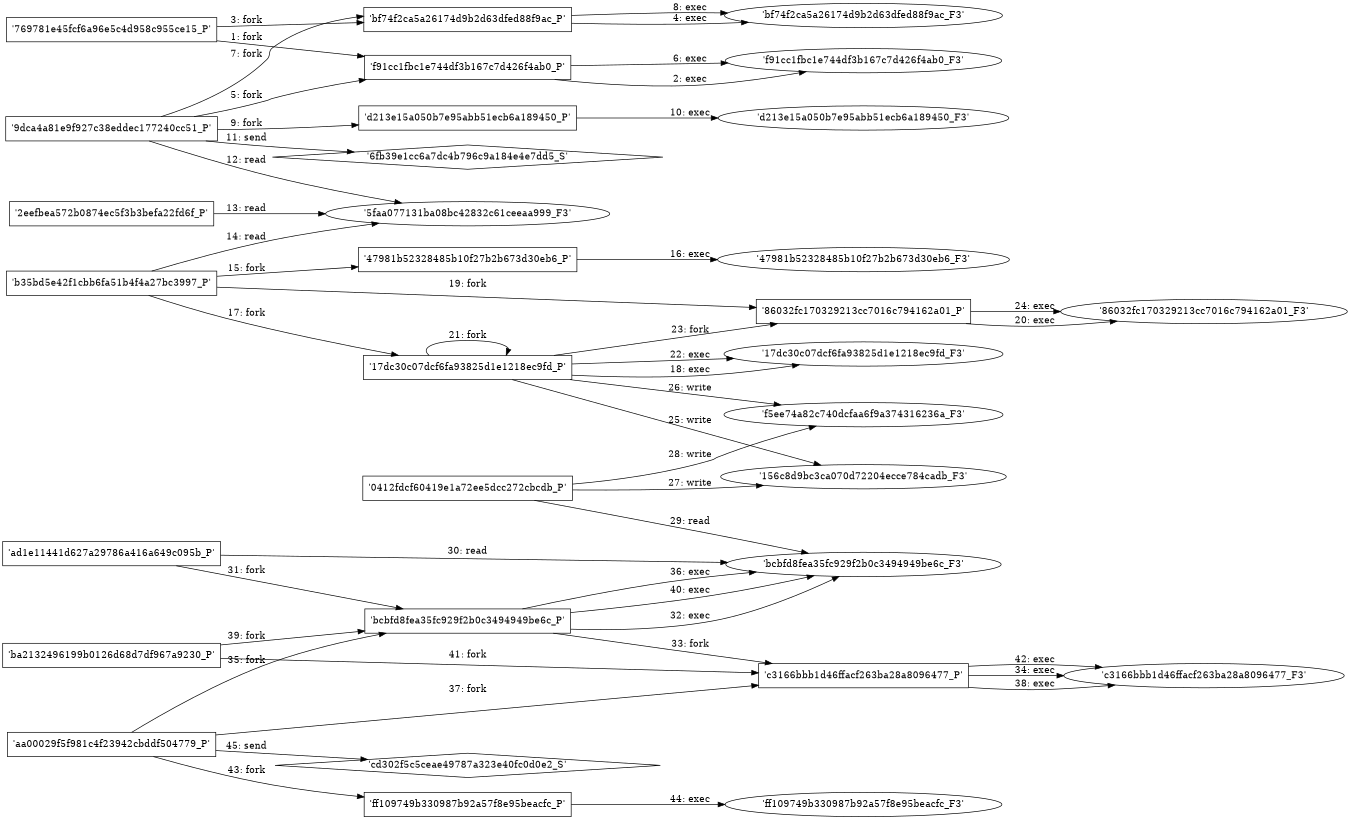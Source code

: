 digraph "D:\Learning\Paper\apt\基于CTI的攻击预警\Dataset\攻击图\ASGfromALLCTI\AI-driven adaptive protection against human-operated ransomware.dot" {
rankdir="LR"
size="9"
fixedsize="false"
splines="true"
nodesep=0.3
ranksep=0
fontsize=10
overlap="scalexy"
engine= "neato"
	"'769781e45fcf6a96e5c4d958c955ce15_P'" [node_type=Process shape=box]
	"'f91cc1fbc1e744df3b167c7d426f4ab0_P'" [node_type=Process shape=box]
	"'769781e45fcf6a96e5c4d958c955ce15_P'" -> "'f91cc1fbc1e744df3b167c7d426f4ab0_P'" [label="1: fork"]
	"'f91cc1fbc1e744df3b167c7d426f4ab0_P'" [node_type=Process shape=box]
	"'f91cc1fbc1e744df3b167c7d426f4ab0_F3'" [node_type=File shape=ellipse]
	"'f91cc1fbc1e744df3b167c7d426f4ab0_P'" -> "'f91cc1fbc1e744df3b167c7d426f4ab0_F3'" [label="2: exec"]
	"'769781e45fcf6a96e5c4d958c955ce15_P'" [node_type=Process shape=box]
	"'bf74f2ca5a26174d9b2d63dfed88f9ac_P'" [node_type=Process shape=box]
	"'769781e45fcf6a96e5c4d958c955ce15_P'" -> "'bf74f2ca5a26174d9b2d63dfed88f9ac_P'" [label="3: fork"]
	"'bf74f2ca5a26174d9b2d63dfed88f9ac_P'" [node_type=Process shape=box]
	"'bf74f2ca5a26174d9b2d63dfed88f9ac_F3'" [node_type=File shape=ellipse]
	"'bf74f2ca5a26174d9b2d63dfed88f9ac_P'" -> "'bf74f2ca5a26174d9b2d63dfed88f9ac_F3'" [label="4: exec"]
	"'9dca4a81e9f927c38eddec177240cc51_P'" [node_type=Process shape=box]
	"'f91cc1fbc1e744df3b167c7d426f4ab0_P'" [node_type=Process shape=box]
	"'9dca4a81e9f927c38eddec177240cc51_P'" -> "'f91cc1fbc1e744df3b167c7d426f4ab0_P'" [label="5: fork"]
	"'f91cc1fbc1e744df3b167c7d426f4ab0_P'" [node_type=Process shape=box]
	"'f91cc1fbc1e744df3b167c7d426f4ab0_F3'" [node_type=File shape=ellipse]
	"'f91cc1fbc1e744df3b167c7d426f4ab0_P'" -> "'f91cc1fbc1e744df3b167c7d426f4ab0_F3'" [label="6: exec"]
	"'9dca4a81e9f927c38eddec177240cc51_P'" [node_type=Process shape=box]
	"'bf74f2ca5a26174d9b2d63dfed88f9ac_P'" [node_type=Process shape=box]
	"'9dca4a81e9f927c38eddec177240cc51_P'" -> "'bf74f2ca5a26174d9b2d63dfed88f9ac_P'" [label="7: fork"]
	"'bf74f2ca5a26174d9b2d63dfed88f9ac_P'" [node_type=Process shape=box]
	"'bf74f2ca5a26174d9b2d63dfed88f9ac_F3'" [node_type=File shape=ellipse]
	"'bf74f2ca5a26174d9b2d63dfed88f9ac_P'" -> "'bf74f2ca5a26174d9b2d63dfed88f9ac_F3'" [label="8: exec"]
	"'9dca4a81e9f927c38eddec177240cc51_P'" [node_type=Process shape=box]
	"'d213e15a050b7e95abb51ecb6a189450_P'" [node_type=Process shape=box]
	"'9dca4a81e9f927c38eddec177240cc51_P'" -> "'d213e15a050b7e95abb51ecb6a189450_P'" [label="9: fork"]
	"'d213e15a050b7e95abb51ecb6a189450_P'" [node_type=Process shape=box]
	"'d213e15a050b7e95abb51ecb6a189450_F3'" [node_type=File shape=ellipse]
	"'d213e15a050b7e95abb51ecb6a189450_P'" -> "'d213e15a050b7e95abb51ecb6a189450_F3'" [label="10: exec"]
	"'6fb39e1cc6a7dc4b796c9a184e4e7dd5_S'" [node_type=Socket shape=diamond]
	"'9dca4a81e9f927c38eddec177240cc51_P'" [node_type=Process shape=box]
	"'9dca4a81e9f927c38eddec177240cc51_P'" -> "'6fb39e1cc6a7dc4b796c9a184e4e7dd5_S'" [label="11: send"]
	"'5faa077131ba08bc42832c61ceeaa999_F3'" [node_type=file shape=ellipse]
	"'9dca4a81e9f927c38eddec177240cc51_P'" [node_type=Process shape=box]
	"'9dca4a81e9f927c38eddec177240cc51_P'" -> "'5faa077131ba08bc42832c61ceeaa999_F3'" [label="12: read"]
	"'5faa077131ba08bc42832c61ceeaa999_F3'" [node_type=file shape=ellipse]
	"'2eefbea572b0874ec5f3b3befa22fd6f_P'" [node_type=Process shape=box]
	"'2eefbea572b0874ec5f3b3befa22fd6f_P'" -> "'5faa077131ba08bc42832c61ceeaa999_F3'" [label="13: read"]
	"'5faa077131ba08bc42832c61ceeaa999_F3'" [node_type=file shape=ellipse]
	"'b35bd5e42f1cbb6fa51b4f4a27bc3997_P'" [node_type=Process shape=box]
	"'b35bd5e42f1cbb6fa51b4f4a27bc3997_P'" -> "'5faa077131ba08bc42832c61ceeaa999_F3'" [label="14: read"]
	"'b35bd5e42f1cbb6fa51b4f4a27bc3997_P'" [node_type=Process shape=box]
	"'47981b52328485b10f27b2b673d30eb6_P'" [node_type=Process shape=box]
	"'b35bd5e42f1cbb6fa51b4f4a27bc3997_P'" -> "'47981b52328485b10f27b2b673d30eb6_P'" [label="15: fork"]
	"'47981b52328485b10f27b2b673d30eb6_P'" [node_type=Process shape=box]
	"'47981b52328485b10f27b2b673d30eb6_F3'" [node_type=File shape=ellipse]
	"'47981b52328485b10f27b2b673d30eb6_P'" -> "'47981b52328485b10f27b2b673d30eb6_F3'" [label="16: exec"]
	"'b35bd5e42f1cbb6fa51b4f4a27bc3997_P'" [node_type=Process shape=box]
	"'17dc30c07dcf6fa93825d1e1218ec9fd_P'" [node_type=Process shape=box]
	"'b35bd5e42f1cbb6fa51b4f4a27bc3997_P'" -> "'17dc30c07dcf6fa93825d1e1218ec9fd_P'" [label="17: fork"]
	"'17dc30c07dcf6fa93825d1e1218ec9fd_P'" [node_type=Process shape=box]
	"'17dc30c07dcf6fa93825d1e1218ec9fd_F3'" [node_type=File shape=ellipse]
	"'17dc30c07dcf6fa93825d1e1218ec9fd_P'" -> "'17dc30c07dcf6fa93825d1e1218ec9fd_F3'" [label="18: exec"]
	"'b35bd5e42f1cbb6fa51b4f4a27bc3997_P'" [node_type=Process shape=box]
	"'86032fc170329213cc7016c794162a01_P'" [node_type=Process shape=box]
	"'b35bd5e42f1cbb6fa51b4f4a27bc3997_P'" -> "'86032fc170329213cc7016c794162a01_P'" [label="19: fork"]
	"'86032fc170329213cc7016c794162a01_P'" [node_type=Process shape=box]
	"'86032fc170329213cc7016c794162a01_F3'" [node_type=File shape=ellipse]
	"'86032fc170329213cc7016c794162a01_P'" -> "'86032fc170329213cc7016c794162a01_F3'" [label="20: exec"]
	"'17dc30c07dcf6fa93825d1e1218ec9fd_P'" [node_type=Process shape=box]
	"'17dc30c07dcf6fa93825d1e1218ec9fd_P'" [node_type=Process shape=box]
	"'17dc30c07dcf6fa93825d1e1218ec9fd_P'" -> "'17dc30c07dcf6fa93825d1e1218ec9fd_P'" [label="21: fork"]
	"'17dc30c07dcf6fa93825d1e1218ec9fd_P'" [node_type=Process shape=box]
	"'17dc30c07dcf6fa93825d1e1218ec9fd_F3'" [node_type=File shape=ellipse]
	"'17dc30c07dcf6fa93825d1e1218ec9fd_P'" -> "'17dc30c07dcf6fa93825d1e1218ec9fd_F3'" [label="22: exec"]
	"'17dc30c07dcf6fa93825d1e1218ec9fd_P'" [node_type=Process shape=box]
	"'86032fc170329213cc7016c794162a01_P'" [node_type=Process shape=box]
	"'17dc30c07dcf6fa93825d1e1218ec9fd_P'" -> "'86032fc170329213cc7016c794162a01_P'" [label="23: fork"]
	"'86032fc170329213cc7016c794162a01_P'" [node_type=Process shape=box]
	"'86032fc170329213cc7016c794162a01_F3'" [node_type=File shape=ellipse]
	"'86032fc170329213cc7016c794162a01_P'" -> "'86032fc170329213cc7016c794162a01_F3'" [label="24: exec"]
	"'156c8d9bc3ca070d72204ecce784cadb_F3'" [node_type=file shape=ellipse]
	"'17dc30c07dcf6fa93825d1e1218ec9fd_P'" [node_type=Process shape=box]
	"'17dc30c07dcf6fa93825d1e1218ec9fd_P'" -> "'156c8d9bc3ca070d72204ecce784cadb_F3'" [label="25: write"]
	"'f5ee74a82c740dcfaa6f9a374316236a_F3'" [node_type=file shape=ellipse]
	"'17dc30c07dcf6fa93825d1e1218ec9fd_P'" [node_type=Process shape=box]
	"'17dc30c07dcf6fa93825d1e1218ec9fd_P'" -> "'f5ee74a82c740dcfaa6f9a374316236a_F3'" [label="26: write"]
	"'156c8d9bc3ca070d72204ecce784cadb_F3'" [node_type=file shape=ellipse]
	"'0412fdcf60419e1a72ee5dcc272cbcdb_P'" [node_type=Process shape=box]
	"'0412fdcf60419e1a72ee5dcc272cbcdb_P'" -> "'156c8d9bc3ca070d72204ecce784cadb_F3'" [label="27: write"]
	"'f5ee74a82c740dcfaa6f9a374316236a_F3'" [node_type=file shape=ellipse]
	"'0412fdcf60419e1a72ee5dcc272cbcdb_P'" [node_type=Process shape=box]
	"'0412fdcf60419e1a72ee5dcc272cbcdb_P'" -> "'f5ee74a82c740dcfaa6f9a374316236a_F3'" [label="28: write"]
	"'bcbfd8fea35fc929f2b0c3494949be6c_F3'" [node_type=file shape=ellipse]
	"'0412fdcf60419e1a72ee5dcc272cbcdb_P'" [node_type=Process shape=box]
	"'0412fdcf60419e1a72ee5dcc272cbcdb_P'" -> "'bcbfd8fea35fc929f2b0c3494949be6c_F3'" [label="29: read"]
	"'bcbfd8fea35fc929f2b0c3494949be6c_F3'" [node_type=file shape=ellipse]
	"'ad1e11441d627a29786a416a649c095b_P'" [node_type=Process shape=box]
	"'ad1e11441d627a29786a416a649c095b_P'" -> "'bcbfd8fea35fc929f2b0c3494949be6c_F3'" [label="30: read"]
	"'ad1e11441d627a29786a416a649c095b_P'" [node_type=Process shape=box]
	"'bcbfd8fea35fc929f2b0c3494949be6c_P'" [node_type=Process shape=box]
	"'ad1e11441d627a29786a416a649c095b_P'" -> "'bcbfd8fea35fc929f2b0c3494949be6c_P'" [label="31: fork"]
	"'bcbfd8fea35fc929f2b0c3494949be6c_P'" [node_type=Process shape=box]
	"'bcbfd8fea35fc929f2b0c3494949be6c_F3'" [node_type=File shape=ellipse]
	"'bcbfd8fea35fc929f2b0c3494949be6c_P'" -> "'bcbfd8fea35fc929f2b0c3494949be6c_F3'" [label="32: exec"]
	"'bcbfd8fea35fc929f2b0c3494949be6c_P'" [node_type=Process shape=box]
	"'c3166bbb1d46ffacf263ba28a8096477_P'" [node_type=Process shape=box]
	"'bcbfd8fea35fc929f2b0c3494949be6c_P'" -> "'c3166bbb1d46ffacf263ba28a8096477_P'" [label="33: fork"]
	"'c3166bbb1d46ffacf263ba28a8096477_P'" [node_type=Process shape=box]
	"'c3166bbb1d46ffacf263ba28a8096477_F3'" [node_type=File shape=ellipse]
	"'c3166bbb1d46ffacf263ba28a8096477_P'" -> "'c3166bbb1d46ffacf263ba28a8096477_F3'" [label="34: exec"]
	"'aa00029f5f981c4f23942cbddf504779_P'" [node_type=Process shape=box]
	"'bcbfd8fea35fc929f2b0c3494949be6c_P'" [node_type=Process shape=box]
	"'aa00029f5f981c4f23942cbddf504779_P'" -> "'bcbfd8fea35fc929f2b0c3494949be6c_P'" [label="35: fork"]
	"'bcbfd8fea35fc929f2b0c3494949be6c_P'" [node_type=Process shape=box]
	"'bcbfd8fea35fc929f2b0c3494949be6c_F3'" [node_type=File shape=ellipse]
	"'bcbfd8fea35fc929f2b0c3494949be6c_P'" -> "'bcbfd8fea35fc929f2b0c3494949be6c_F3'" [label="36: exec"]
	"'aa00029f5f981c4f23942cbddf504779_P'" [node_type=Process shape=box]
	"'c3166bbb1d46ffacf263ba28a8096477_P'" [node_type=Process shape=box]
	"'aa00029f5f981c4f23942cbddf504779_P'" -> "'c3166bbb1d46ffacf263ba28a8096477_P'" [label="37: fork"]
	"'c3166bbb1d46ffacf263ba28a8096477_P'" [node_type=Process shape=box]
	"'c3166bbb1d46ffacf263ba28a8096477_F3'" [node_type=File shape=ellipse]
	"'c3166bbb1d46ffacf263ba28a8096477_P'" -> "'c3166bbb1d46ffacf263ba28a8096477_F3'" [label="38: exec"]
	"'ba2132496199b0126d68d7df967a9230_P'" [node_type=Process shape=box]
	"'bcbfd8fea35fc929f2b0c3494949be6c_P'" [node_type=Process shape=box]
	"'ba2132496199b0126d68d7df967a9230_P'" -> "'bcbfd8fea35fc929f2b0c3494949be6c_P'" [label="39: fork"]
	"'bcbfd8fea35fc929f2b0c3494949be6c_P'" [node_type=Process shape=box]
	"'bcbfd8fea35fc929f2b0c3494949be6c_F3'" [node_type=File shape=ellipse]
	"'bcbfd8fea35fc929f2b0c3494949be6c_P'" -> "'bcbfd8fea35fc929f2b0c3494949be6c_F3'" [label="40: exec"]
	"'ba2132496199b0126d68d7df967a9230_P'" [node_type=Process shape=box]
	"'c3166bbb1d46ffacf263ba28a8096477_P'" [node_type=Process shape=box]
	"'ba2132496199b0126d68d7df967a9230_P'" -> "'c3166bbb1d46ffacf263ba28a8096477_P'" [label="41: fork"]
	"'c3166bbb1d46ffacf263ba28a8096477_P'" [node_type=Process shape=box]
	"'c3166bbb1d46ffacf263ba28a8096477_F3'" [node_type=File shape=ellipse]
	"'c3166bbb1d46ffacf263ba28a8096477_P'" -> "'c3166bbb1d46ffacf263ba28a8096477_F3'" [label="42: exec"]
	"'aa00029f5f981c4f23942cbddf504779_P'" [node_type=Process shape=box]
	"'ff109749b330987b92a57f8e95beacfc_P'" [node_type=Process shape=box]
	"'aa00029f5f981c4f23942cbddf504779_P'" -> "'ff109749b330987b92a57f8e95beacfc_P'" [label="43: fork"]
	"'ff109749b330987b92a57f8e95beacfc_P'" [node_type=Process shape=box]
	"'ff109749b330987b92a57f8e95beacfc_F3'" [node_type=File shape=ellipse]
	"'ff109749b330987b92a57f8e95beacfc_P'" -> "'ff109749b330987b92a57f8e95beacfc_F3'" [label="44: exec"]
	"'cd302f5c5ceae49787a323e40fc0d0e2_S'" [node_type=Socket shape=diamond]
	"'aa00029f5f981c4f23942cbddf504779_P'" [node_type=Process shape=box]
	"'aa00029f5f981c4f23942cbddf504779_P'" -> "'cd302f5c5ceae49787a323e40fc0d0e2_S'" [label="45: send"]
}
